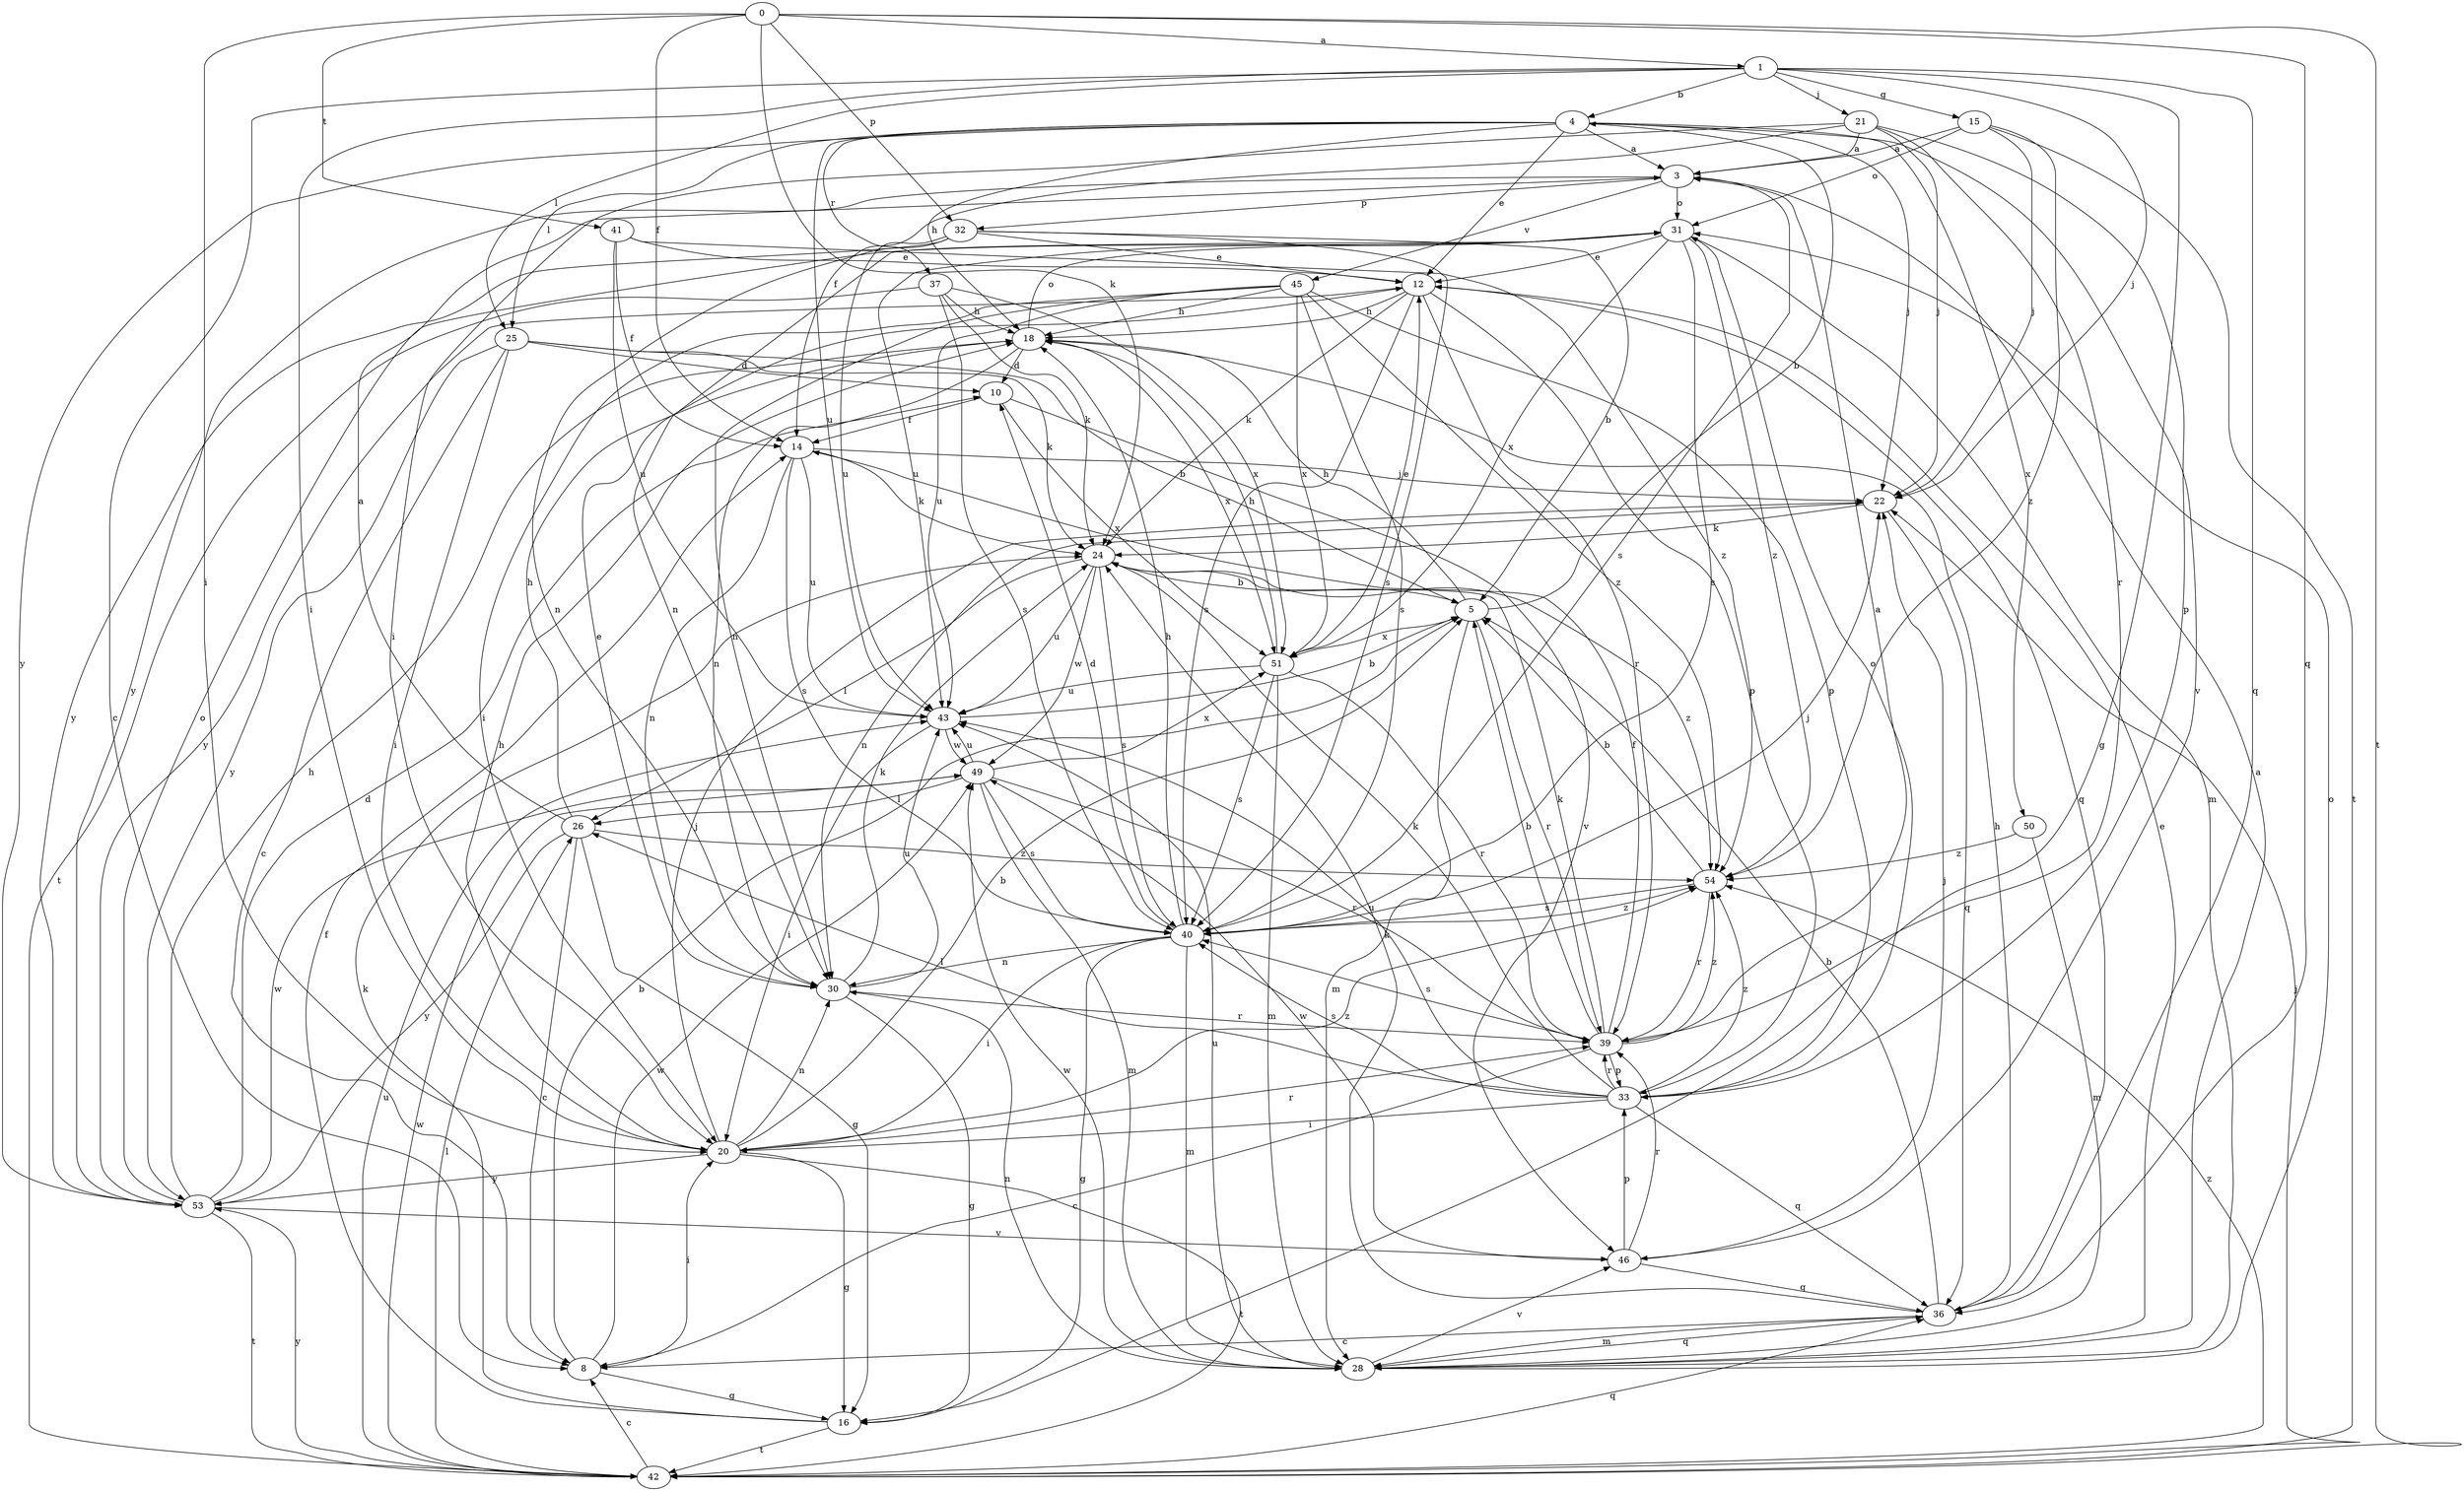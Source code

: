 strict digraph  {
0;
1;
3;
4;
5;
8;
10;
12;
14;
15;
16;
18;
20;
21;
22;
24;
25;
26;
28;
30;
31;
32;
33;
36;
37;
39;
40;
41;
42;
43;
45;
46;
49;
50;
51;
53;
54;
0 -> 1  [label=a];
0 -> 14  [label=f];
0 -> 20  [label=i];
0 -> 24  [label=k];
0 -> 32  [label=p];
0 -> 36  [label=q];
0 -> 41  [label=t];
0 -> 42  [label=t];
1 -> 4  [label=b];
1 -> 8  [label=c];
1 -> 15  [label=g];
1 -> 16  [label=g];
1 -> 20  [label=i];
1 -> 21  [label=j];
1 -> 22  [label=j];
1 -> 25  [label=l];
1 -> 36  [label=q];
3 -> 31  [label=o];
3 -> 32  [label=p];
3 -> 40  [label=s];
3 -> 45  [label=v];
3 -> 53  [label=y];
4 -> 3  [label=a];
4 -> 12  [label=e];
4 -> 18  [label=h];
4 -> 22  [label=j];
4 -> 25  [label=l];
4 -> 37  [label=r];
4 -> 43  [label=u];
4 -> 46  [label=v];
4 -> 50  [label=x];
4 -> 53  [label=y];
5 -> 4  [label=b];
5 -> 18  [label=h];
5 -> 28  [label=m];
5 -> 39  [label=r];
5 -> 51  [label=x];
8 -> 5  [label=b];
8 -> 16  [label=g];
8 -> 20  [label=i];
8 -> 49  [label=w];
10 -> 14  [label=f];
10 -> 46  [label=v];
10 -> 51  [label=x];
12 -> 18  [label=h];
12 -> 24  [label=k];
12 -> 33  [label=p];
12 -> 36  [label=q];
12 -> 39  [label=r];
12 -> 40  [label=s];
12 -> 53  [label=y];
14 -> 22  [label=j];
14 -> 24  [label=k];
14 -> 30  [label=n];
14 -> 40  [label=s];
14 -> 43  [label=u];
15 -> 3  [label=a];
15 -> 22  [label=j];
15 -> 31  [label=o];
15 -> 42  [label=t];
15 -> 54  [label=z];
16 -> 14  [label=f];
16 -> 24  [label=k];
16 -> 42  [label=t];
18 -> 10  [label=d];
18 -> 30  [label=n];
18 -> 31  [label=o];
18 -> 51  [label=x];
20 -> 5  [label=b];
20 -> 16  [label=g];
20 -> 18  [label=h];
20 -> 22  [label=j];
20 -> 30  [label=n];
20 -> 39  [label=r];
20 -> 42  [label=t];
20 -> 53  [label=y];
20 -> 54  [label=z];
21 -> 3  [label=a];
21 -> 14  [label=f];
21 -> 20  [label=i];
21 -> 22  [label=j];
21 -> 33  [label=p];
21 -> 39  [label=r];
22 -> 24  [label=k];
22 -> 30  [label=n];
22 -> 36  [label=q];
24 -> 5  [label=b];
24 -> 26  [label=l];
24 -> 40  [label=s];
24 -> 43  [label=u];
24 -> 49  [label=w];
24 -> 54  [label=z];
25 -> 5  [label=b];
25 -> 8  [label=c];
25 -> 10  [label=d];
25 -> 20  [label=i];
25 -> 24  [label=k];
25 -> 53  [label=y];
26 -> 3  [label=a];
26 -> 8  [label=c];
26 -> 16  [label=g];
26 -> 18  [label=h];
26 -> 53  [label=y];
26 -> 54  [label=z];
28 -> 3  [label=a];
28 -> 12  [label=e];
28 -> 30  [label=n];
28 -> 31  [label=o];
28 -> 36  [label=q];
28 -> 43  [label=u];
28 -> 46  [label=v];
28 -> 49  [label=w];
30 -> 12  [label=e];
30 -> 16  [label=g];
30 -> 24  [label=k];
30 -> 39  [label=r];
30 -> 43  [label=u];
31 -> 12  [label=e];
31 -> 28  [label=m];
31 -> 30  [label=n];
31 -> 40  [label=s];
31 -> 43  [label=u];
31 -> 51  [label=x];
31 -> 54  [label=z];
32 -> 5  [label=b];
32 -> 12  [label=e];
32 -> 30  [label=n];
32 -> 40  [label=s];
32 -> 43  [label=u];
32 -> 53  [label=y];
33 -> 20  [label=i];
33 -> 24  [label=k];
33 -> 26  [label=l];
33 -> 31  [label=o];
33 -> 36  [label=q];
33 -> 39  [label=r];
33 -> 40  [label=s];
33 -> 43  [label=u];
33 -> 54  [label=z];
36 -> 5  [label=b];
36 -> 8  [label=c];
36 -> 18  [label=h];
36 -> 24  [label=k];
36 -> 28  [label=m];
37 -> 18  [label=h];
37 -> 24  [label=k];
37 -> 40  [label=s];
37 -> 42  [label=t];
37 -> 51  [label=x];
39 -> 3  [label=a];
39 -> 5  [label=b];
39 -> 8  [label=c];
39 -> 14  [label=f];
39 -> 24  [label=k];
39 -> 33  [label=p];
39 -> 40  [label=s];
39 -> 54  [label=z];
40 -> 10  [label=d];
40 -> 16  [label=g];
40 -> 18  [label=h];
40 -> 20  [label=i];
40 -> 22  [label=j];
40 -> 28  [label=m];
40 -> 30  [label=n];
40 -> 54  [label=z];
41 -> 12  [label=e];
41 -> 14  [label=f];
41 -> 43  [label=u];
41 -> 54  [label=z];
42 -> 8  [label=c];
42 -> 22  [label=j];
42 -> 26  [label=l];
42 -> 36  [label=q];
42 -> 43  [label=u];
42 -> 49  [label=w];
42 -> 53  [label=y];
42 -> 54  [label=z];
43 -> 5  [label=b];
43 -> 20  [label=i];
43 -> 49  [label=w];
45 -> 18  [label=h];
45 -> 20  [label=i];
45 -> 30  [label=n];
45 -> 33  [label=p];
45 -> 40  [label=s];
45 -> 43  [label=u];
45 -> 51  [label=x];
45 -> 54  [label=z];
46 -> 22  [label=j];
46 -> 33  [label=p];
46 -> 36  [label=q];
46 -> 39  [label=r];
46 -> 49  [label=w];
49 -> 26  [label=l];
49 -> 28  [label=m];
49 -> 39  [label=r];
49 -> 40  [label=s];
49 -> 43  [label=u];
49 -> 51  [label=x];
50 -> 28  [label=m];
50 -> 54  [label=z];
51 -> 12  [label=e];
51 -> 18  [label=h];
51 -> 28  [label=m];
51 -> 39  [label=r];
51 -> 40  [label=s];
51 -> 43  [label=u];
53 -> 10  [label=d];
53 -> 18  [label=h];
53 -> 31  [label=o];
53 -> 42  [label=t];
53 -> 46  [label=v];
53 -> 49  [label=w];
54 -> 5  [label=b];
54 -> 39  [label=r];
54 -> 40  [label=s];
}
